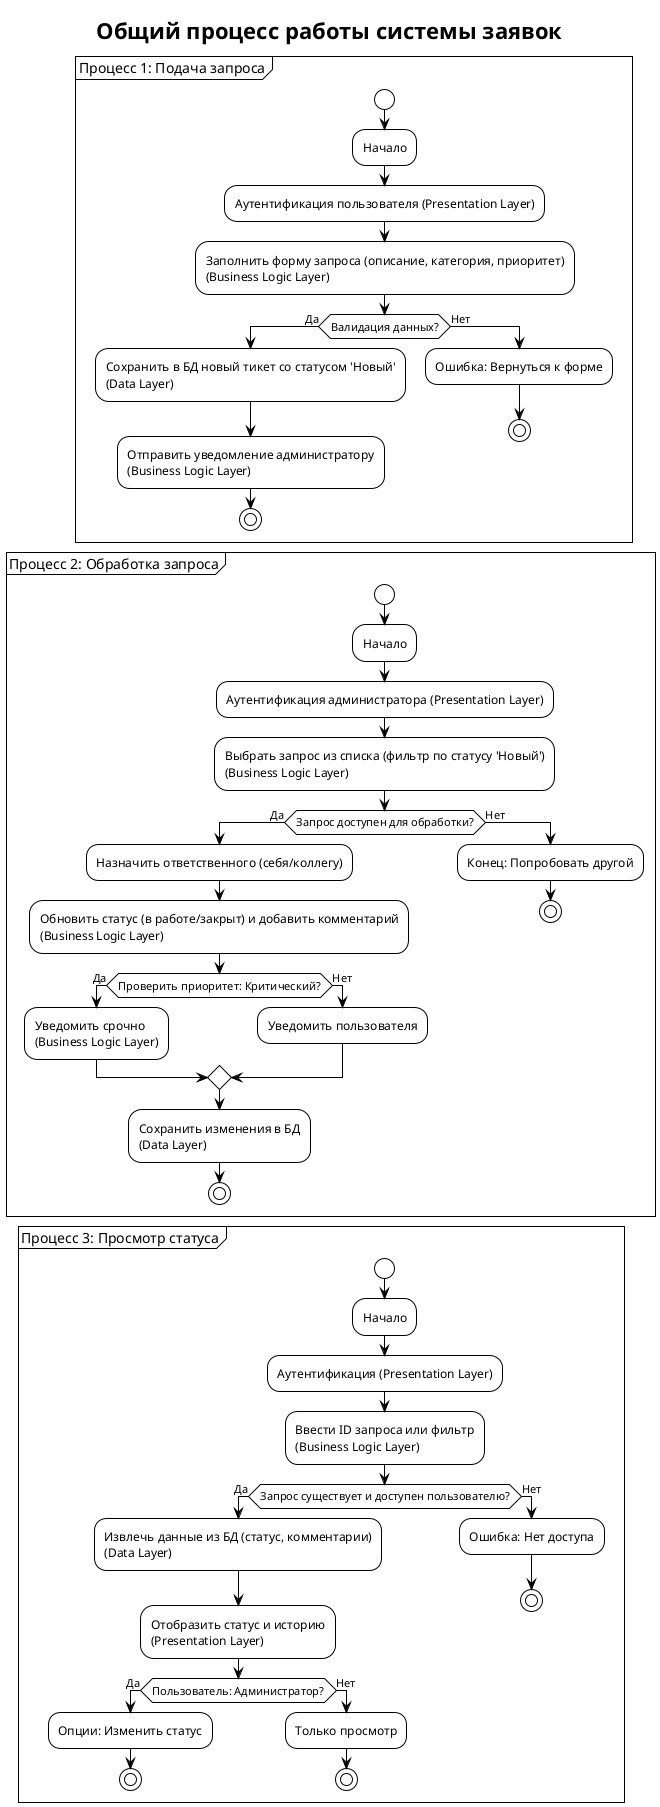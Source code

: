 @startuml
!theme plain
title Общий процесс работы системы заявок

' === Процесс 1: Подача запроса ===
partition "Процесс 1: Подача запроса" {
start
:Начало;
:Аутентификация пользователя (Presentation Layer);
:Заполнить форму запроса (описание, категория, приоритет)\n(Business Logic Layer);
if (Валидация данных?) then (Да)
  :Сохранить в БД новый тикет со статусом 'Новый'\n(Data Layer);
  :Отправить уведомление администратору\n(Business Logic Layer);
  stop
else (Нет)
  :Ошибка: Вернуться к форме;
  stop
endif
}

' === Процесс 2: Обработка запроса ===
partition "Процесс 2: Обработка запроса" {
start
:Начало;
:Аутентификация администратора (Presentation Layer);
:Выбрать запрос из списка (фильтр по статусу 'Новый')\n(Business Logic Layer);
if (Запрос доступен для обработки?) then (Да)
  :Назначить ответственного (себя/коллегу);
  :Обновить статус (в работе/закрыт) и добавить комментарий\n(Business Logic Layer);
  if (Проверить приоритет: Критический?) then (Да)
    :Уведомить срочно\n(Business Logic Layer);
  else (Нет)
    :Уведомить пользователя;
  endif
  :Сохранить изменения в БД\n(Data Layer);
  stop
else (Нет)
  :Конец: Попробовать другой;
  stop
endif
}

' === Процесс 3: Просмотр статуса ===
partition "Процесс 3: Просмотр статуса" {
start
:Начало;
:Аутентификация (Presentation Layer);
:Ввести ID запроса или фильтр\n(Business Logic Layer);
if (Запрос существует и доступен пользователю?) then (Да)
  :Извлечь данные из БД (статус, комментарии)\n(Data Layer);
  :Отобразить статус и историю\n(Presentation Layer);
  if (Пользователь: Администратор?) then (Да)
    :Опции: Изменить статус;
    stop
  else (Нет)
    :Только просмотр;
    stop
  endif
else (Нет)
  :Ошибка: Нет доступа;
  stop
endif
}

@enduml
